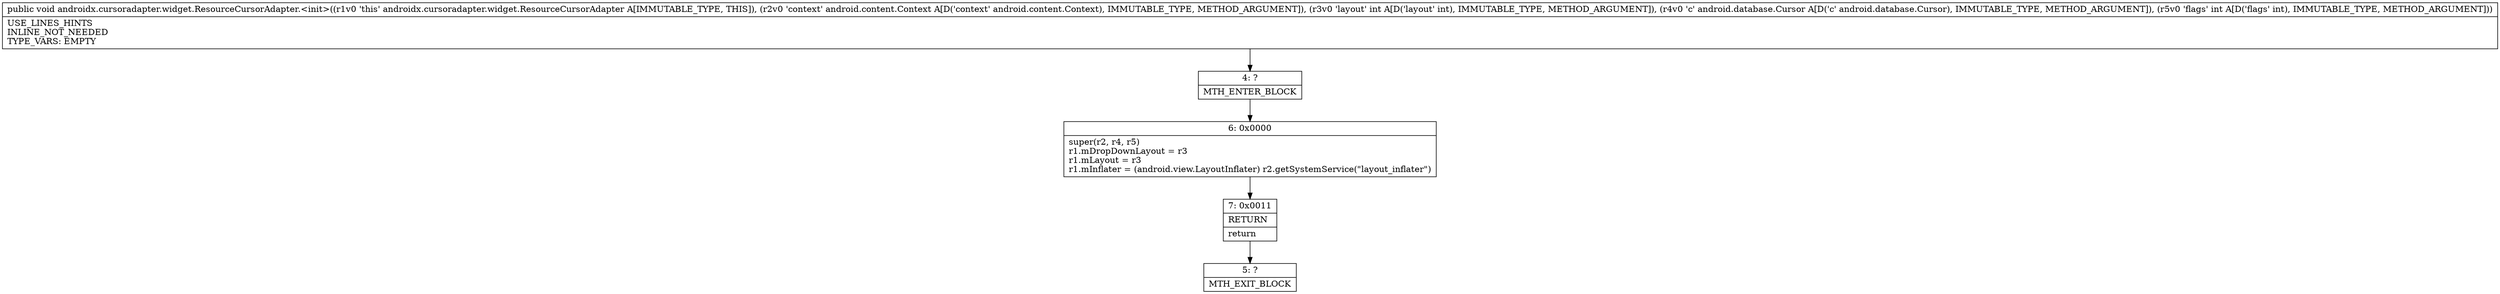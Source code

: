 digraph "CFG forandroidx.cursoradapter.widget.ResourceCursorAdapter.\<init\>(Landroid\/content\/Context;ILandroid\/database\/Cursor;I)V" {
Node_4 [shape=record,label="{4\:\ ?|MTH_ENTER_BLOCK\l}"];
Node_6 [shape=record,label="{6\:\ 0x0000|super(r2, r4, r5)\lr1.mDropDownLayout = r3\lr1.mLayout = r3\lr1.mInflater = (android.view.LayoutInflater) r2.getSystemService(\"layout_inflater\")\l}"];
Node_7 [shape=record,label="{7\:\ 0x0011|RETURN\l|return\l}"];
Node_5 [shape=record,label="{5\:\ ?|MTH_EXIT_BLOCK\l}"];
MethodNode[shape=record,label="{public void androidx.cursoradapter.widget.ResourceCursorAdapter.\<init\>((r1v0 'this' androidx.cursoradapter.widget.ResourceCursorAdapter A[IMMUTABLE_TYPE, THIS]), (r2v0 'context' android.content.Context A[D('context' android.content.Context), IMMUTABLE_TYPE, METHOD_ARGUMENT]), (r3v0 'layout' int A[D('layout' int), IMMUTABLE_TYPE, METHOD_ARGUMENT]), (r4v0 'c' android.database.Cursor A[D('c' android.database.Cursor), IMMUTABLE_TYPE, METHOD_ARGUMENT]), (r5v0 'flags' int A[D('flags' int), IMMUTABLE_TYPE, METHOD_ARGUMENT]))  | USE_LINES_HINTS\lINLINE_NOT_NEEDED\lTYPE_VARS: EMPTY\l}"];
MethodNode -> Node_4;Node_4 -> Node_6;
Node_6 -> Node_7;
Node_7 -> Node_5;
}

